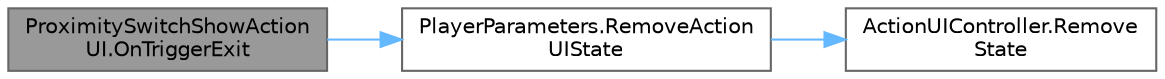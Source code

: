 digraph "ProximitySwitchShowActionUI.OnTriggerExit"
{
 // LATEX_PDF_SIZE
  bgcolor="transparent";
  edge [fontname=Helvetica,fontsize=10,labelfontname=Helvetica,labelfontsize=10];
  node [fontname=Helvetica,fontsize=10,shape=box,height=0.2,width=0.4];
  rankdir="LR";
  Node1 [id="Node000001",label="ProximitySwitchShowAction\lUI.OnTriggerExit",height=0.2,width=0.4,color="gray40", fillcolor="grey60", style="filled", fontcolor="black",tooltip=" "];
  Node1 -> Node2 [id="edge3_Node000001_Node000002",color="steelblue1",style="solid",tooltip=" "];
  Node2 [id="Node000002",label="PlayerParameters.RemoveAction\lUIState",height=0.2,width=0.4,color="grey40", fillcolor="white", style="filled",URL="$class_player_parameters.html#a9e7696b4818f8fb9289b153463b44f97",tooltip=" "];
  Node2 -> Node3 [id="edge4_Node000002_Node000003",color="steelblue1",style="solid",tooltip=" "];
  Node3 [id="Node000003",label="ActionUIController.Remove\lState",height=0.2,width=0.4,color="grey40", fillcolor="white", style="filled",URL="$class_action_u_i_controller.html#a68527a238564df0e2a1eb1e5be58d187",tooltip=" "];
}
